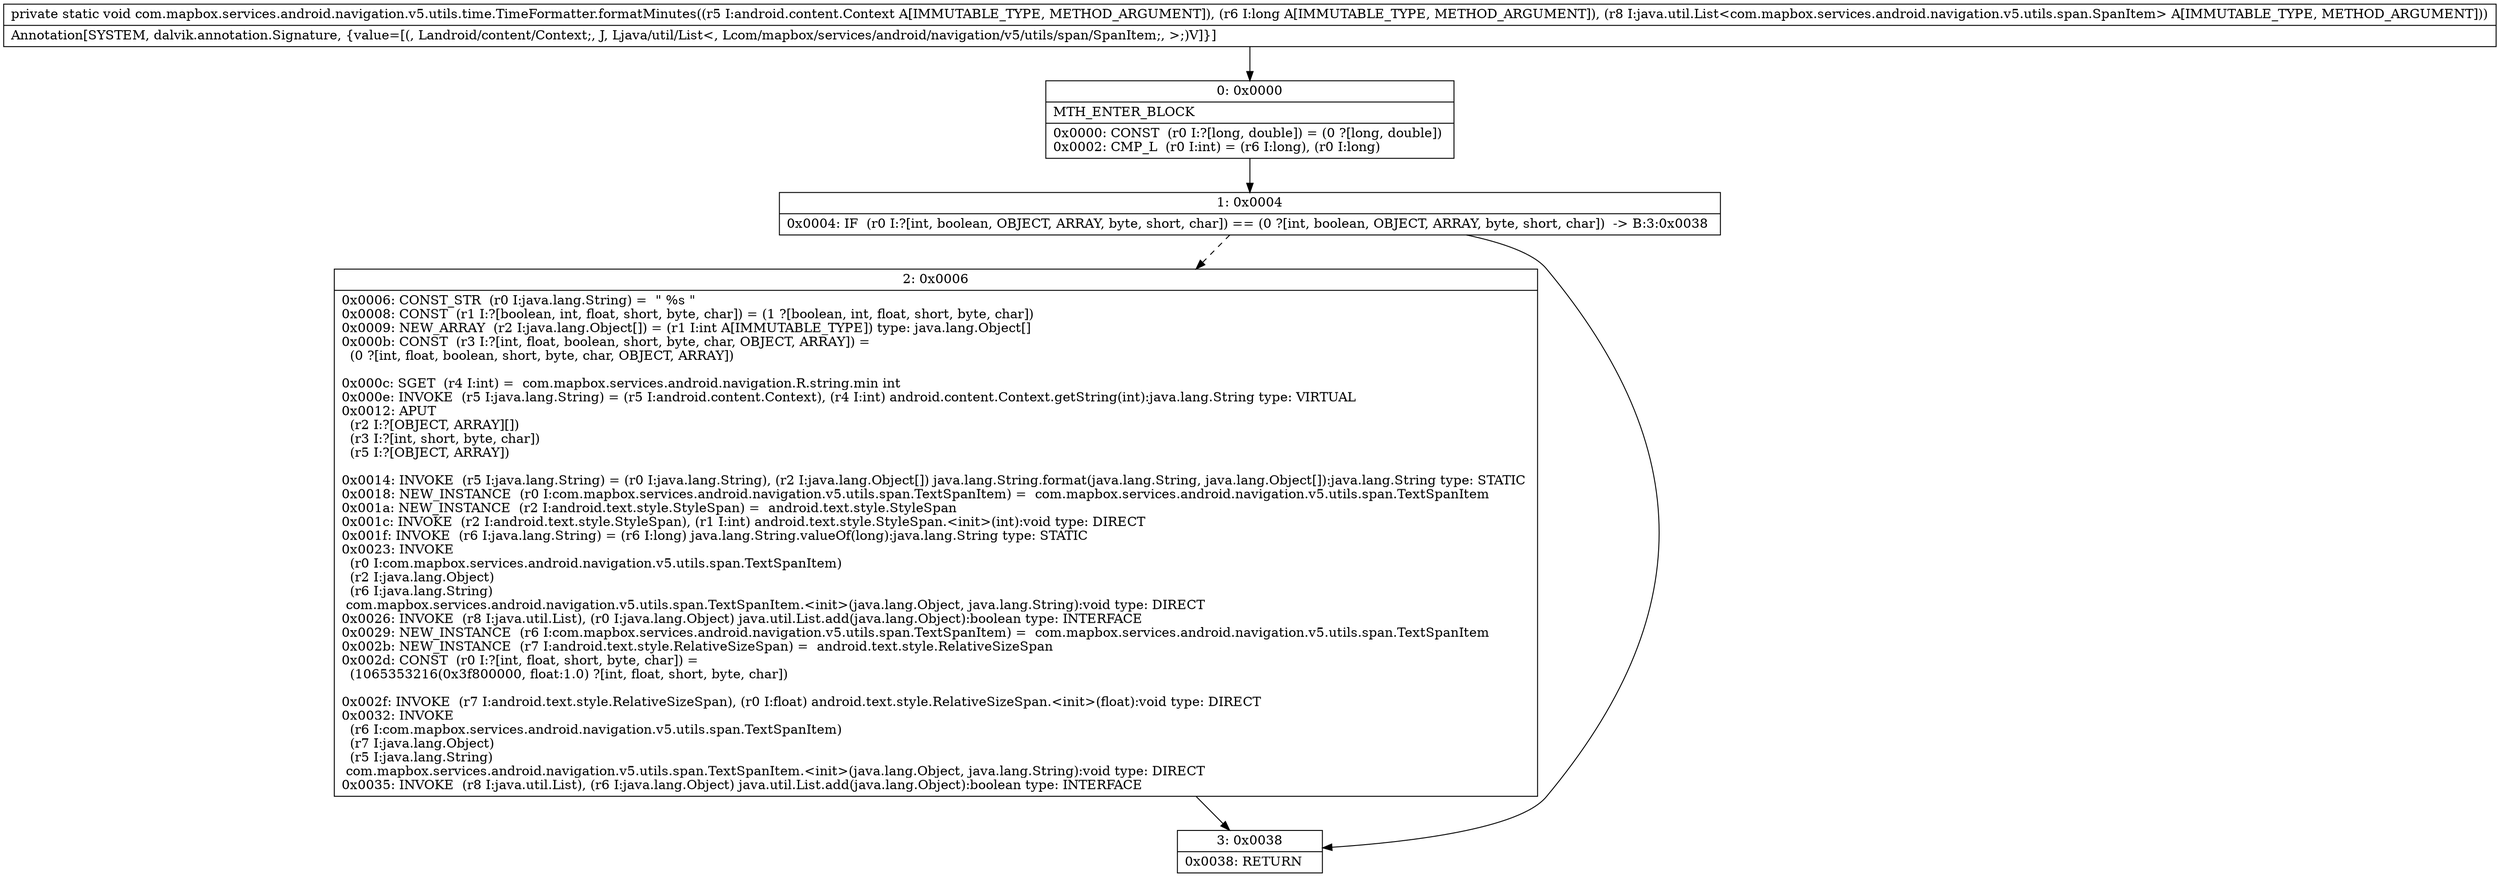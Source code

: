 digraph "CFG forcom.mapbox.services.android.navigation.v5.utils.time.TimeFormatter.formatMinutes(Landroid\/content\/Context;JLjava\/util\/List;)V" {
Node_0 [shape=record,label="{0\:\ 0x0000|MTH_ENTER_BLOCK\l|0x0000: CONST  (r0 I:?[long, double]) = (0 ?[long, double]) \l0x0002: CMP_L  (r0 I:int) = (r6 I:long), (r0 I:long) \l}"];
Node_1 [shape=record,label="{1\:\ 0x0004|0x0004: IF  (r0 I:?[int, boolean, OBJECT, ARRAY, byte, short, char]) == (0 ?[int, boolean, OBJECT, ARRAY, byte, short, char])  \-\> B:3:0x0038 \l}"];
Node_2 [shape=record,label="{2\:\ 0x0006|0x0006: CONST_STR  (r0 I:java.lang.String) =  \" %s \" \l0x0008: CONST  (r1 I:?[boolean, int, float, short, byte, char]) = (1 ?[boolean, int, float, short, byte, char]) \l0x0009: NEW_ARRAY  (r2 I:java.lang.Object[]) = (r1 I:int A[IMMUTABLE_TYPE]) type: java.lang.Object[] \l0x000b: CONST  (r3 I:?[int, float, boolean, short, byte, char, OBJECT, ARRAY]) = \l  (0 ?[int, float, boolean, short, byte, char, OBJECT, ARRAY])\l \l0x000c: SGET  (r4 I:int) =  com.mapbox.services.android.navigation.R.string.min int \l0x000e: INVOKE  (r5 I:java.lang.String) = (r5 I:android.content.Context), (r4 I:int) android.content.Context.getString(int):java.lang.String type: VIRTUAL \l0x0012: APUT  \l  (r2 I:?[OBJECT, ARRAY][])\l  (r3 I:?[int, short, byte, char])\l  (r5 I:?[OBJECT, ARRAY])\l \l0x0014: INVOKE  (r5 I:java.lang.String) = (r0 I:java.lang.String), (r2 I:java.lang.Object[]) java.lang.String.format(java.lang.String, java.lang.Object[]):java.lang.String type: STATIC \l0x0018: NEW_INSTANCE  (r0 I:com.mapbox.services.android.navigation.v5.utils.span.TextSpanItem) =  com.mapbox.services.android.navigation.v5.utils.span.TextSpanItem \l0x001a: NEW_INSTANCE  (r2 I:android.text.style.StyleSpan) =  android.text.style.StyleSpan \l0x001c: INVOKE  (r2 I:android.text.style.StyleSpan), (r1 I:int) android.text.style.StyleSpan.\<init\>(int):void type: DIRECT \l0x001f: INVOKE  (r6 I:java.lang.String) = (r6 I:long) java.lang.String.valueOf(long):java.lang.String type: STATIC \l0x0023: INVOKE  \l  (r0 I:com.mapbox.services.android.navigation.v5.utils.span.TextSpanItem)\l  (r2 I:java.lang.Object)\l  (r6 I:java.lang.String)\l com.mapbox.services.android.navigation.v5.utils.span.TextSpanItem.\<init\>(java.lang.Object, java.lang.String):void type: DIRECT \l0x0026: INVOKE  (r8 I:java.util.List), (r0 I:java.lang.Object) java.util.List.add(java.lang.Object):boolean type: INTERFACE \l0x0029: NEW_INSTANCE  (r6 I:com.mapbox.services.android.navigation.v5.utils.span.TextSpanItem) =  com.mapbox.services.android.navigation.v5.utils.span.TextSpanItem \l0x002b: NEW_INSTANCE  (r7 I:android.text.style.RelativeSizeSpan) =  android.text.style.RelativeSizeSpan \l0x002d: CONST  (r0 I:?[int, float, short, byte, char]) = \l  (1065353216(0x3f800000, float:1.0) ?[int, float, short, byte, char])\l \l0x002f: INVOKE  (r7 I:android.text.style.RelativeSizeSpan), (r0 I:float) android.text.style.RelativeSizeSpan.\<init\>(float):void type: DIRECT \l0x0032: INVOKE  \l  (r6 I:com.mapbox.services.android.navigation.v5.utils.span.TextSpanItem)\l  (r7 I:java.lang.Object)\l  (r5 I:java.lang.String)\l com.mapbox.services.android.navigation.v5.utils.span.TextSpanItem.\<init\>(java.lang.Object, java.lang.String):void type: DIRECT \l0x0035: INVOKE  (r8 I:java.util.List), (r6 I:java.lang.Object) java.util.List.add(java.lang.Object):boolean type: INTERFACE \l}"];
Node_3 [shape=record,label="{3\:\ 0x0038|0x0038: RETURN   \l}"];
MethodNode[shape=record,label="{private static void com.mapbox.services.android.navigation.v5.utils.time.TimeFormatter.formatMinutes((r5 I:android.content.Context A[IMMUTABLE_TYPE, METHOD_ARGUMENT]), (r6 I:long A[IMMUTABLE_TYPE, METHOD_ARGUMENT]), (r8 I:java.util.List\<com.mapbox.services.android.navigation.v5.utils.span.SpanItem\> A[IMMUTABLE_TYPE, METHOD_ARGUMENT]))  | Annotation[SYSTEM, dalvik.annotation.Signature, \{value=[(, Landroid\/content\/Context;, J, Ljava\/util\/List\<, Lcom\/mapbox\/services\/android\/navigation\/v5\/utils\/span\/SpanItem;, \>;)V]\}]\l}"];
MethodNode -> Node_0;
Node_0 -> Node_1;
Node_1 -> Node_2[style=dashed];
Node_1 -> Node_3;
Node_2 -> Node_3;
}

